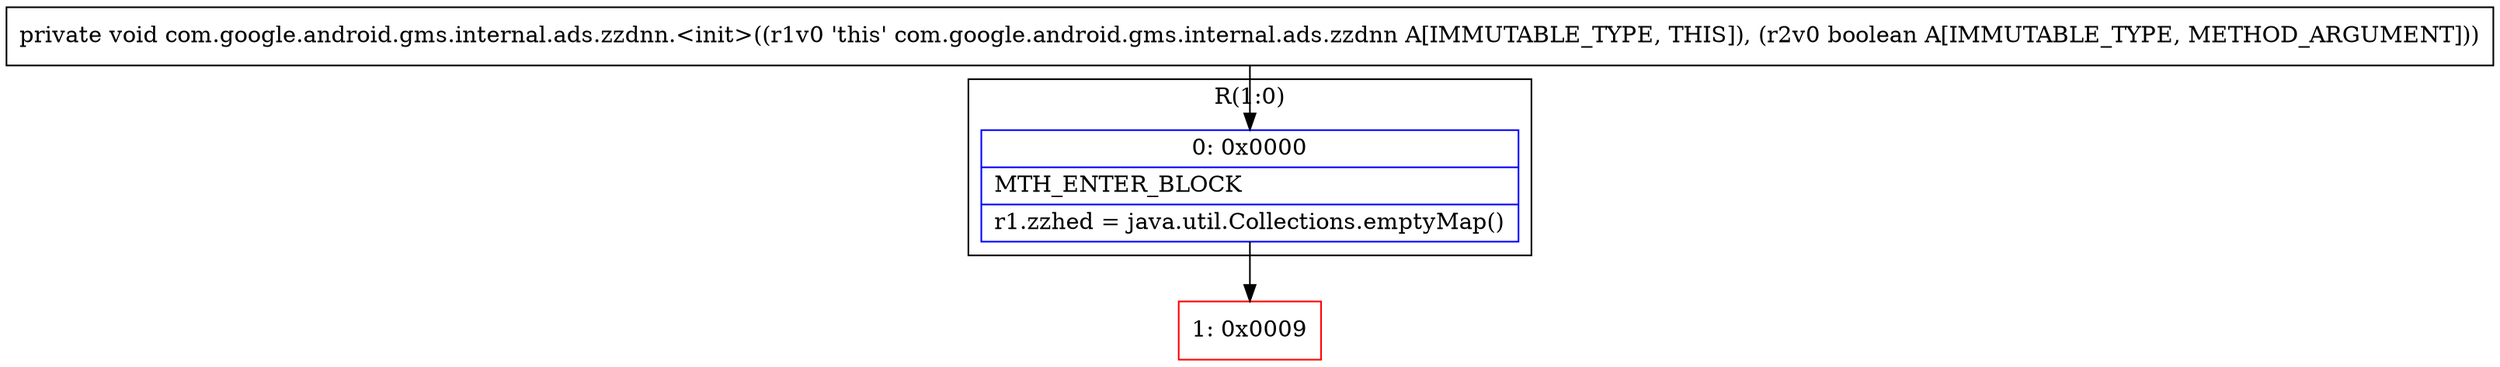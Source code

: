 digraph "CFG forcom.google.android.gms.internal.ads.zzdnn.\<init\>(Z)V" {
subgraph cluster_Region_678854916 {
label = "R(1:0)";
node [shape=record,color=blue];
Node_0 [shape=record,label="{0\:\ 0x0000|MTH_ENTER_BLOCK\l|r1.zzhed = java.util.Collections.emptyMap()\l}"];
}
Node_1 [shape=record,color=red,label="{1\:\ 0x0009}"];
MethodNode[shape=record,label="{private void com.google.android.gms.internal.ads.zzdnn.\<init\>((r1v0 'this' com.google.android.gms.internal.ads.zzdnn A[IMMUTABLE_TYPE, THIS]), (r2v0 boolean A[IMMUTABLE_TYPE, METHOD_ARGUMENT])) }"];
MethodNode -> Node_0;
Node_0 -> Node_1;
}

